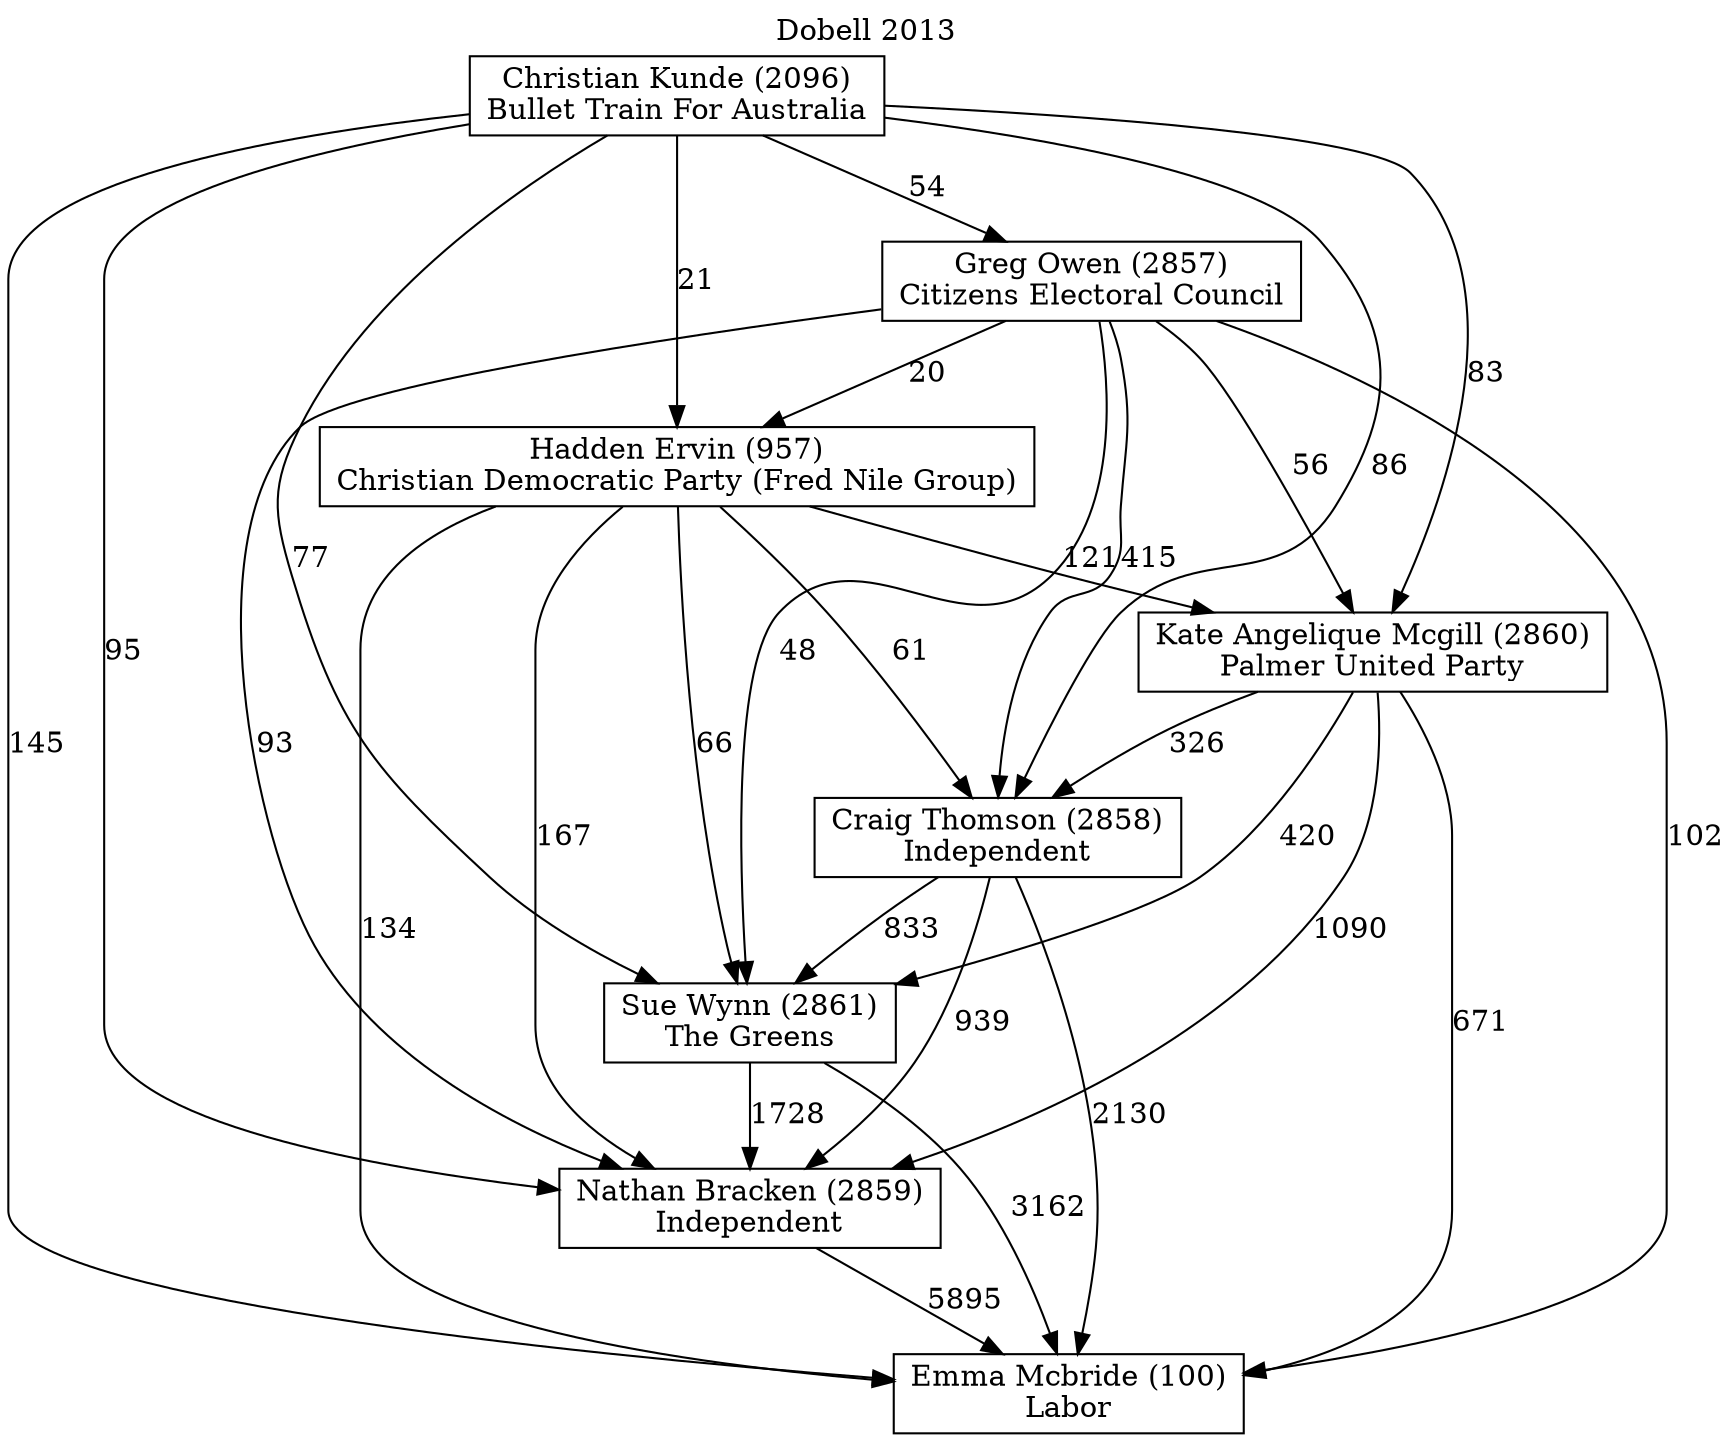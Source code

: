 // House preference flow
digraph "Emma Mcbride (100)_Dobell_2013" {
	graph [label="Dobell 2013" labelloc=t mclimit=10]
	node [shape=box]
	"Christian Kunde (2096)" [label="Christian Kunde (2096)
Bullet Train For Australia"]
	"Craig Thomson (2858)" [label="Craig Thomson (2858)
Independent"]
	"Emma Mcbride (100)" [label="Emma Mcbride (100)
Labor"]
	"Greg Owen (2857)" [label="Greg Owen (2857)
Citizens Electoral Council"]
	"Hadden Ervin (957)" [label="Hadden Ervin (957)
Christian Democratic Party (Fred Nile Group)"]
	"Kate Angelique Mcgill (2860)" [label="Kate Angelique Mcgill (2860)
Palmer United Party"]
	"Nathan Bracken (2859)" [label="Nathan Bracken (2859)
Independent"]
	"Sue Wynn (2861)" [label="Sue Wynn (2861)
The Greens"]
	"Christian Kunde (2096)" -> "Craig Thomson (2858)" [label=86]
	"Christian Kunde (2096)" -> "Emma Mcbride (100)" [label=145]
	"Christian Kunde (2096)" -> "Greg Owen (2857)" [label=54]
	"Christian Kunde (2096)" -> "Hadden Ervin (957)" [label=21]
	"Christian Kunde (2096)" -> "Kate Angelique Mcgill (2860)" [label=83]
	"Christian Kunde (2096)" -> "Nathan Bracken (2859)" [label=95]
	"Christian Kunde (2096)" -> "Sue Wynn (2861)" [label=77]
	"Craig Thomson (2858)" -> "Emma Mcbride (100)" [label=2130]
	"Craig Thomson (2858)" -> "Nathan Bracken (2859)" [label=939]
	"Craig Thomson (2858)" -> "Sue Wynn (2861)" [label=833]
	"Greg Owen (2857)" -> "Craig Thomson (2858)" [label=415]
	"Greg Owen (2857)" -> "Emma Mcbride (100)" [label=102]
	"Greg Owen (2857)" -> "Hadden Ervin (957)" [label=20]
	"Greg Owen (2857)" -> "Kate Angelique Mcgill (2860)" [label=56]
	"Greg Owen (2857)" -> "Nathan Bracken (2859)" [label=93]
	"Greg Owen (2857)" -> "Sue Wynn (2861)" [label=48]
	"Hadden Ervin (957)" -> "Craig Thomson (2858)" [label=61]
	"Hadden Ervin (957)" -> "Emma Mcbride (100)" [label=134]
	"Hadden Ervin (957)" -> "Kate Angelique Mcgill (2860)" [label=121]
	"Hadden Ervin (957)" -> "Nathan Bracken (2859)" [label=167]
	"Hadden Ervin (957)" -> "Sue Wynn (2861)" [label=66]
	"Kate Angelique Mcgill (2860)" -> "Craig Thomson (2858)" [label=326]
	"Kate Angelique Mcgill (2860)" -> "Emma Mcbride (100)" [label=671]
	"Kate Angelique Mcgill (2860)" -> "Nathan Bracken (2859)" [label=1090]
	"Kate Angelique Mcgill (2860)" -> "Sue Wynn (2861)" [label=420]
	"Nathan Bracken (2859)" -> "Emma Mcbride (100)" [label=5895]
	"Sue Wynn (2861)" -> "Emma Mcbride (100)" [label=3162]
	"Sue Wynn (2861)" -> "Nathan Bracken (2859)" [label=1728]
}
